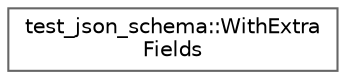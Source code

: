 digraph "类继承关系图"
{
 // LATEX_PDF_SIZE
  bgcolor="transparent";
  edge [fontname=Helvetica,fontsize=10,labelfontname=Helvetica,labelfontsize=10];
  node [fontname=Helvetica,fontsize=10,shape=box,height=0.2,width=0.4];
  rankdir="LR";
  Node0 [id="Node000000",label="test_json_schema::WithExtra\lFields",height=0.2,width=0.4,color="grey40", fillcolor="white", style="filled",URL="$structtest__json__schema_1_1_with_extra_fields.html",tooltip=" "];
}
